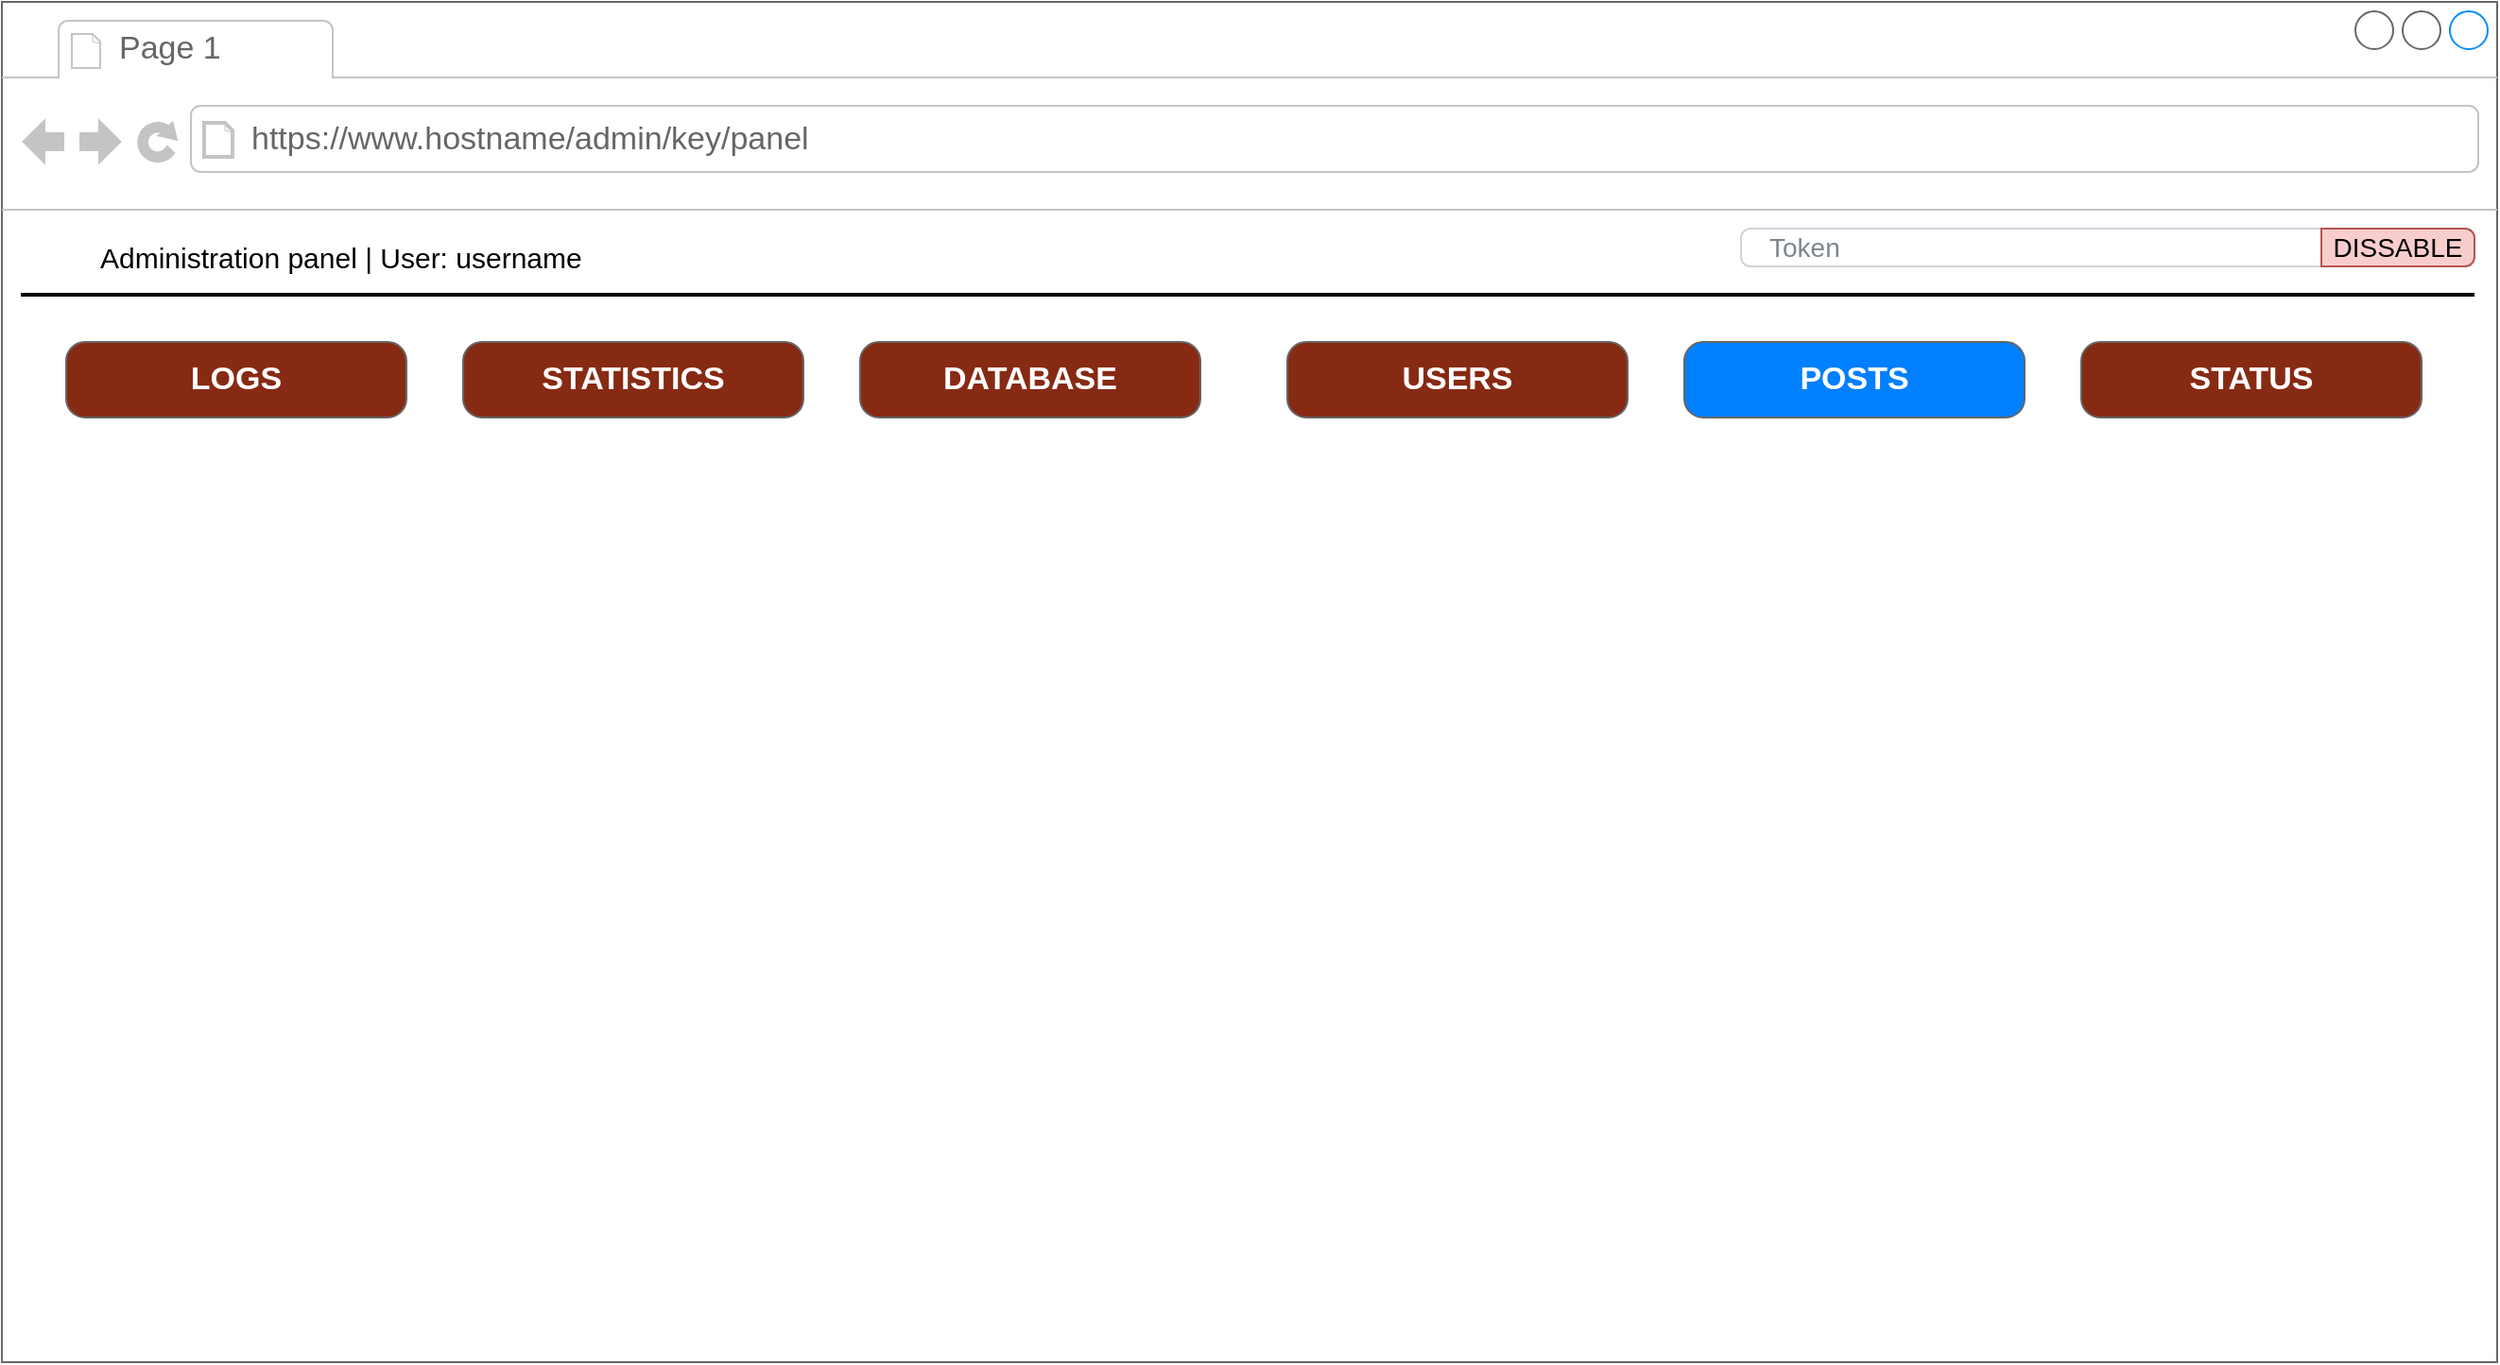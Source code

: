 <mxfile version="24.7.16">
  <diagram name="Страница — 1" id="I9b2rhlldtggpzdVo2Wk">
    <mxGraphModel dx="4995" dy="-2544" grid="1" gridSize="10" guides="1" tooltips="1" connect="1" arrows="1" fold="1" page="1" pageScale="1" pageWidth="827" pageHeight="1169" background="#ffffff" math="0" shadow="0">
      <root>
        <mxCell id="0" />
        <mxCell id="1" parent="0" />
        <mxCell id="IYKv4-9v9WQwq1Tj8tWP-276" value="" style="strokeWidth=1;shadow=0;dashed=0;align=left;html=1;shape=mxgraph.mockup.containers.browserWindow;rSize=0;strokeColor=#666666;strokeColor2=#008cff;strokeColor3=#c4c4c4;mainText=,;recursiveResize=0;" parent="1" vertex="1">
          <mxGeometry x="-246" y="4901" width="1320" height="720" as="geometry" />
        </mxCell>
        <mxCell id="IYKv4-9v9WQwq1Tj8tWP-277" value="Page 1" style="strokeWidth=1;shadow=0;dashed=0;align=center;html=1;shape=mxgraph.mockup.containers.anchor;fontSize=17;fontColor=#666666;align=left;whiteSpace=wrap;" parent="IYKv4-9v9WQwq1Tj8tWP-276" vertex="1">
          <mxGeometry x="60" y="12" width="110" height="26" as="geometry" />
        </mxCell>
        <mxCell id="IYKv4-9v9WQwq1Tj8tWP-278" value="https://www.hostname/admin/key/panel" style="strokeWidth=1;shadow=0;dashed=0;align=center;html=1;shape=mxgraph.mockup.containers.anchor;rSize=0;fontSize=17;fontColor=#666666;align=left;" parent="IYKv4-9v9WQwq1Tj8tWP-276" vertex="1">
          <mxGeometry x="130" y="60" width="250" height="26" as="geometry" />
        </mxCell>
        <mxCell id="IYKv4-9v9WQwq1Tj8tWP-279" value="Token" style="html=1;shadow=0;dashed=0;shape=mxgraph.bootstrap.rrect;rSize=5;strokeColor=#CED4DA;html=1;whiteSpace=wrap;fillColor=#FFFFFF;fontColor=#7D868C;align=left;spacingLeft=0;spacing=15;fontSize=14;" parent="IYKv4-9v9WQwq1Tj8tWP-276" vertex="1">
          <mxGeometry x="920" y="120" width="388" height="20" as="geometry" />
        </mxCell>
        <mxCell id="IYKv4-9v9WQwq1Tj8tWP-280" value="DISSABLE" style="html=1;shadow=0;dashed=0;shape=mxgraph.bootstrap.rightButton;strokeColor=#b85450;fillColor=#f8cecc;rSize=5;perimeter=none;whiteSpace=wrap;resizeHeight=1;fontSize=14;labelBackgroundColor=none;" parent="IYKv4-9v9WQwq1Tj8tWP-279" vertex="1">
          <mxGeometry x="1" width="81" height="20" relative="1" as="geometry">
            <mxPoint x="-81" as="offset" />
          </mxGeometry>
        </mxCell>
        <mxCell id="IYKv4-9v9WQwq1Tj8tWP-281" value="" style="line;strokeWidth=2;html=1;textOpacity=20;" parent="IYKv4-9v9WQwq1Tj8tWP-276" vertex="1">
          <mxGeometry x="10" y="150" width="1298" height="10" as="geometry" />
        </mxCell>
        <mxCell id="IYKv4-9v9WQwq1Tj8tWP-282" value="&lt;font style=&quot;font-size: 15px;&quot;&gt;Administration panel | User: username&lt;/font&gt;" style="text;html=1;align=left;verticalAlign=middle;whiteSpace=wrap;rounded=0;" parent="IYKv4-9v9WQwq1Tj8tWP-276" vertex="1">
          <mxGeometry x="50" y="120" width="320" height="30" as="geometry" />
        </mxCell>
        <mxCell id="IYKv4-9v9WQwq1Tj8tWP-283" value="" style="group" parent="IYKv4-9v9WQwq1Tj8tWP-276" vertex="1" connectable="0">
          <mxGeometry x="34" y="180" width="1230" height="40" as="geometry" />
        </mxCell>
        <mxCell id="IYKv4-9v9WQwq1Tj8tWP-284" value="LOGS" style="strokeWidth=1;shadow=0;dashed=0;align=center;html=1;shape=mxgraph.mockup.buttons.button;strokeColor=#666666;fontColor=#ffffff;mainText=;buttonStyle=round;fontSize=17;fontStyle=1;fillColor=#872A13;whiteSpace=wrap;" parent="IYKv4-9v9WQwq1Tj8tWP-283" vertex="1">
          <mxGeometry width="180" height="40" as="geometry" />
        </mxCell>
        <mxCell id="IYKv4-9v9WQwq1Tj8tWP-285" value="STATISTICS" style="strokeWidth=1;shadow=0;dashed=0;align=center;html=1;shape=mxgraph.mockup.buttons.button;strokeColor=#666666;fontColor=#ffffff;mainText=;buttonStyle=round;fontSize=17;fontStyle=1;fillColor=#872A13;whiteSpace=wrap;" parent="IYKv4-9v9WQwq1Tj8tWP-283" vertex="1">
          <mxGeometry x="210" width="180" height="40" as="geometry" />
        </mxCell>
        <mxCell id="IYKv4-9v9WQwq1Tj8tWP-286" value="DATABASE" style="strokeWidth=1;shadow=0;dashed=0;align=center;html=1;shape=mxgraph.mockup.buttons.button;strokeColor=#666666;fontColor=#ffffff;mainText=;buttonStyle=round;fontSize=17;fontStyle=1;fillColor=#872A13;whiteSpace=wrap;" parent="IYKv4-9v9WQwq1Tj8tWP-283" vertex="1">
          <mxGeometry x="420" width="180" height="40" as="geometry" />
        </mxCell>
        <mxCell id="IYKv4-9v9WQwq1Tj8tWP-287" value="USERS" style="strokeWidth=1;shadow=0;dashed=0;align=center;html=1;shape=mxgraph.mockup.buttons.button;strokeColor=#666666;fontColor=#ffffff;mainText=;buttonStyle=round;fontSize=17;fontStyle=1;fillColor=#872A13;whiteSpace=wrap;" parent="IYKv4-9v9WQwq1Tj8tWP-283" vertex="1">
          <mxGeometry x="646" width="180" height="40" as="geometry" />
        </mxCell>
        <mxCell id="IYKv4-9v9WQwq1Tj8tWP-288" value="POSTS" style="strokeWidth=1;shadow=0;dashed=0;align=center;html=1;shape=mxgraph.mockup.buttons.button;strokeColor=#666666;fontColor=#ffffff;mainText=;buttonStyle=round;fontSize=17;fontStyle=1;fillColor=#007FFF;whiteSpace=wrap;" parent="IYKv4-9v9WQwq1Tj8tWP-283" vertex="1">
          <mxGeometry x="856" width="180" height="40" as="geometry" />
        </mxCell>
        <mxCell id="IYKv4-9v9WQwq1Tj8tWP-289" value="STATUS" style="strokeWidth=1;shadow=0;dashed=0;align=center;html=1;shape=mxgraph.mockup.buttons.button;strokeColor=#666666;fontColor=#ffffff;mainText=;buttonStyle=round;fontSize=17;fontStyle=1;fillColor=#872A13;whiteSpace=wrap;" parent="IYKv4-9v9WQwq1Tj8tWP-283" vertex="1">
          <mxGeometry x="1066" width="180" height="40" as="geometry" />
        </mxCell>
      </root>
    </mxGraphModel>
  </diagram>
</mxfile>

